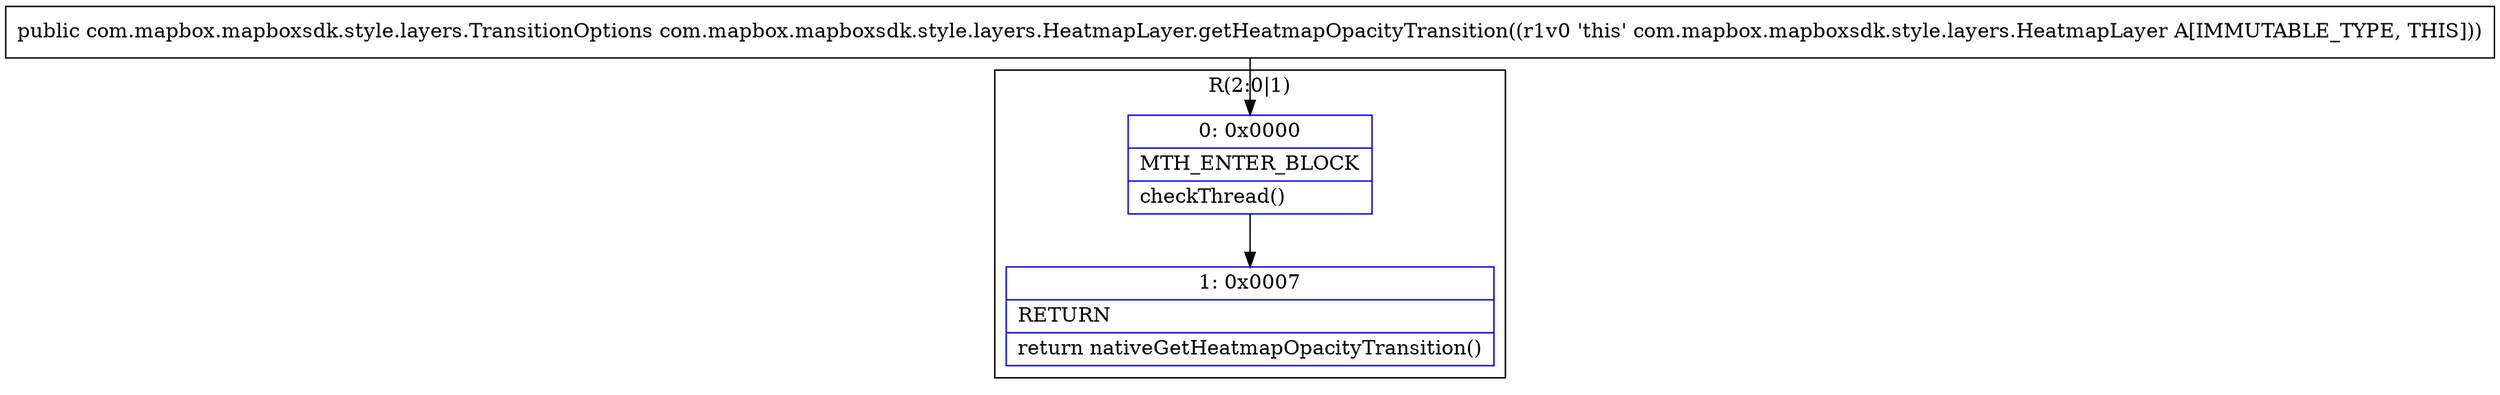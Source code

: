digraph "CFG forcom.mapbox.mapboxsdk.style.layers.HeatmapLayer.getHeatmapOpacityTransition()Lcom\/mapbox\/mapboxsdk\/style\/layers\/TransitionOptions;" {
subgraph cluster_Region_88492378 {
label = "R(2:0|1)";
node [shape=record,color=blue];
Node_0 [shape=record,label="{0\:\ 0x0000|MTH_ENTER_BLOCK\l|checkThread()\l}"];
Node_1 [shape=record,label="{1\:\ 0x0007|RETURN\l|return nativeGetHeatmapOpacityTransition()\l}"];
}
MethodNode[shape=record,label="{public com.mapbox.mapboxsdk.style.layers.TransitionOptions com.mapbox.mapboxsdk.style.layers.HeatmapLayer.getHeatmapOpacityTransition((r1v0 'this' com.mapbox.mapboxsdk.style.layers.HeatmapLayer A[IMMUTABLE_TYPE, THIS])) }"];
MethodNode -> Node_0;
Node_0 -> Node_1;
}

